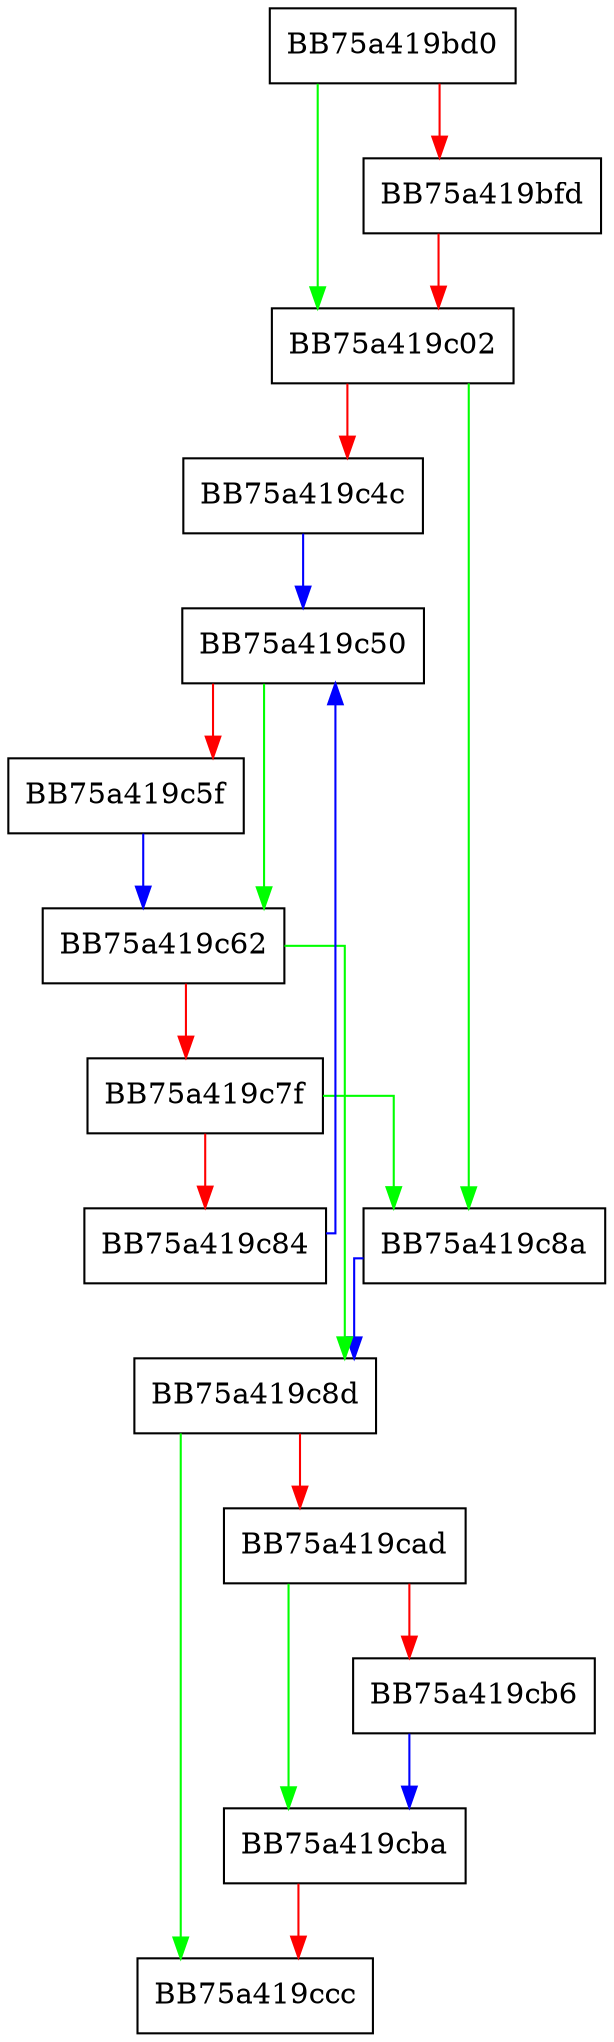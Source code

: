 digraph GetCachedSdssObject {
  node [shape="box"];
  graph [splines=ortho];
  BB75a419bd0 -> BB75a419c02 [color="green"];
  BB75a419bd0 -> BB75a419bfd [color="red"];
  BB75a419bfd -> BB75a419c02 [color="red"];
  BB75a419c02 -> BB75a419c8a [color="green"];
  BB75a419c02 -> BB75a419c4c [color="red"];
  BB75a419c4c -> BB75a419c50 [color="blue"];
  BB75a419c50 -> BB75a419c62 [color="green"];
  BB75a419c50 -> BB75a419c5f [color="red"];
  BB75a419c5f -> BB75a419c62 [color="blue"];
  BB75a419c62 -> BB75a419c8d [color="green"];
  BB75a419c62 -> BB75a419c7f [color="red"];
  BB75a419c7f -> BB75a419c8a [color="green"];
  BB75a419c7f -> BB75a419c84 [color="red"];
  BB75a419c84 -> BB75a419c50 [color="blue"];
  BB75a419c8a -> BB75a419c8d [color="blue"];
  BB75a419c8d -> BB75a419ccc [color="green"];
  BB75a419c8d -> BB75a419cad [color="red"];
  BB75a419cad -> BB75a419cba [color="green"];
  BB75a419cad -> BB75a419cb6 [color="red"];
  BB75a419cb6 -> BB75a419cba [color="blue"];
  BB75a419cba -> BB75a419ccc [color="red"];
}